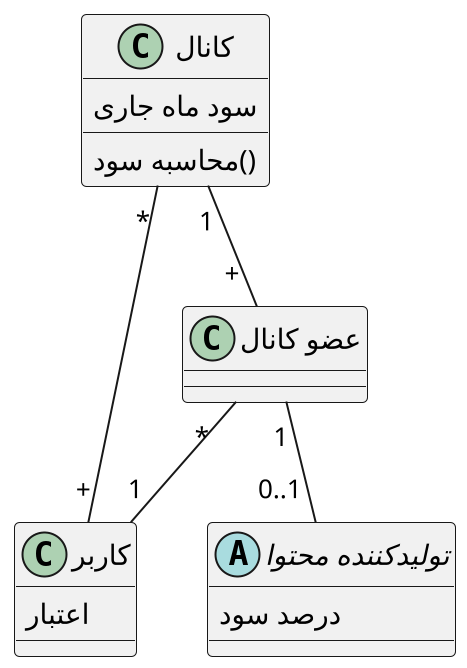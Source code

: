 @startuml deposit_profit

scale 2
skinparam DefaultFontName B Nazanin
skinparam ArrowMessageAlignment right

abstract "تولیدکننده محتوا" as producer {
    درصد سود
}

class "کانال" as chanel {
    سود ماه جاری
    ()محاسبه سود
}

class "کاربر" as user {
    اعتبار
}

class "عضو کانال" as member {
}

chanel "1" -- "             +" member
member "1" -- "         0..1" producer
chanel "        *" -- "+" user
member "                    *" -- "1" user

@enduml
